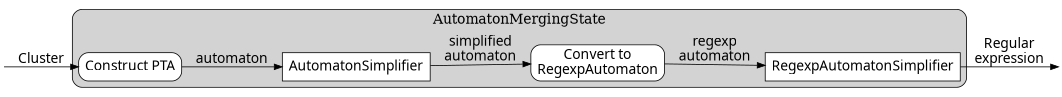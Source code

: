 digraph automatonmergingstate_flow {
	rankdir = LR;
	node [shape = rectangle, fontname = "TeXGyrePagella-Regular", fontsize = 17.6, style = filled, fillcolor = white];
	edge [fontname = "TeXGyrePagella-Regular", fontsize = 17.6];
	size = "7.08, 7.08";

	Cluster [style = invis, label = "", width = 0 ];
	RegularExpression [style = invis, label = "", width = 0];
	
subgraph cluster_0 {
	fontsize = 17.6;
	label ="AutomatonMergingState";
	style = "filled,rounded";
	createPTA [label = "Construct PTA", style = "filled,rounded"];
	AutomatonSimplifier;
	createRAut [label = "Convert to\nRegexpAutomaton", style ="filled,rounded"];
	RegexpAutomatonSimplifier;

	createPTA -> AutomatonSimplifier [label = "automaton"];
	AutomatonSimplifier -> createRAut [label = "simplified\nautomaton"];
	createRAut -> RegexpAutomatonSimplifier [label = "regexp\nautomaton"];
}
	Cluster -> createPTA [label = "Cluster"];
	RegexpAutomatonSimplifier -> RegularExpression [label = "Regular\nexpression"];
}
